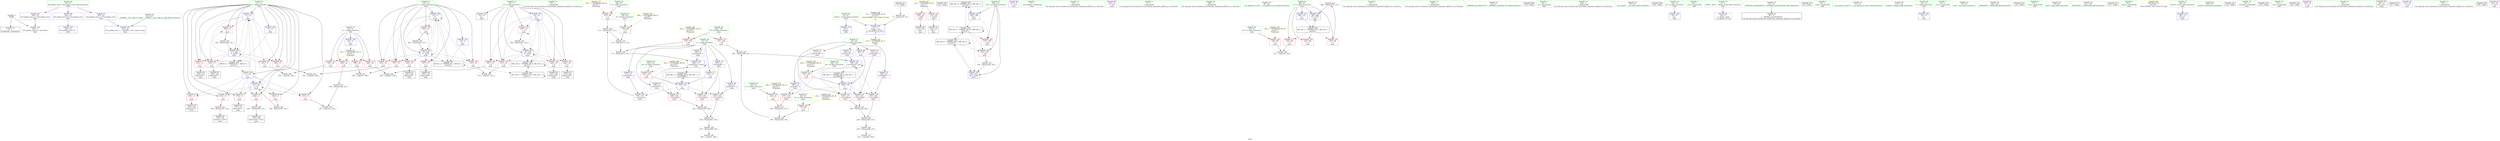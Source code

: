 digraph "SVFG" {
	label="SVFG";

	Node0x56389ccf0e60 [shape=record,color=grey,label="{NodeID: 0\nNullPtr}"];
	Node0x56389ccf0e60 -> Node0x56389cd01c00[style=solid];
	Node0x56389ccf0e60 -> Node0x56389cd07bf0[style=solid];
	Node0x56389cd007b0 [shape=record,color=red,label="{NodeID: 97\n215\<--11\n\<--i\nmain\n}"];
	Node0x56389cd007b0 -> Node0x56389cd023b0[style=solid];
	Node0x56389ccf0780 [shape=record,color=green,label="{NodeID: 14\n78\<--1\n\<--dummyObj\nCan only get source location for instruction, argument, global var or function.}"];
	Node0x56389cd1efc0 [shape=record,color=yellow,style=double,label="{NodeID: 277\n24V_1 = ENCHI(MR_24V_0)\npts\{97 \}\nFun[main]}"];
	Node0x56389cd1efc0 -> Node0x56389cd065f0[style=dashed];
	Node0x56389cd01310 [shape=record,color=red,label="{NodeID: 111\n148\<--20\n\<--n\nmain\n}"];
	Node0x56389cd01310 -> Node0x56389cd04ed0[style=solid];
	Node0x56389ccff4f0 [shape=record,color=green,label="{NodeID: 28\n27\<--29\ny\<--y_field_insensitive\nGlob }"];
	Node0x56389ccff4f0 -> Node0x56389cd02e40[style=solid];
	Node0x56389ccff4f0 -> Node0x56389cd02f10[style=solid];
	Node0x56389ccff4f0 -> Node0x56389cd02fe0[style=solid];
	Node0x56389ccff4f0 -> Node0x56389cd030b0[style=solid];
	Node0x56389ccff4f0 -> Node0x56389cd03180[style=solid];
	Node0x56389ccff4f0 -> Node0x56389cd03250[style=solid];
	Node0x56389cd06790 [shape=record,color=red,label="{NodeID: 125\n139\<--100\n\<--x0\nmain\n}"];
	Node0x56389cd06790 -> Node0x56389cd07f60[style=solid];
	Node0x56389cd00200 [shape=record,color=green,label="{NodeID: 42\n96\<--97\nC\<--C_field_insensitive\nmain\n}"];
	Node0x56389cd00200 -> Node0x56389cd065f0[style=solid];
	Node0x56389cd0cc30 [shape=record,color=grey,label="{NodeID: 222\n184 = Binary(183, 123, )\n}"];
	Node0x56389cd0cc30 -> Node0x56389cd08370[style=solid];
	Node0x56389cd072f0 [shape=record,color=blue,label="{NodeID: 139\n8\<--9\n_ZL2pi\<--\nGlob }"];
	Node0x56389cd01ed0 [shape=record,color=black,label="{NodeID: 56\n112\<--109\ncall\<--\nmain\n}"];
	Node0x56389cd2cef0 [shape=record,color=black,label="{NodeID: 319\n275 = PHI()\n}"];
	Node0x56389cd0e130 [shape=record,color=grey,label="{NodeID: 236\n193 = cmp(191, 192, )\n}"];
	Node0x56389cd08030 [shape=record,color=blue,label="{NodeID: 153\n143\<--142\n\<--\nmain\n}"];
	Node0x56389cd08030 -> Node0x56389cd06d40[style=dashed];
	Node0x56389cd08030 -> Node0x56389cd07080[style=dashed];
	Node0x56389cd08030 -> Node0x56389cd07150[style=dashed];
	Node0x56389cd08030 -> Node0x56389cd07220[style=dashed];
	Node0x56389cd08030 -> Node0x56389cd082a0[style=dashed];
	Node0x56389cd08030 -> Node0x56389cd18da0[style=dashed];
	Node0x56389cd02a30 [shape=record,color=purple,label="{NodeID: 70\n156\<--24\narrayidx\<--x\nmain\n}"];
	Node0x56389cd02a30 -> Node0x56389cd06c70[style=solid];
	Node0x56389cd183a0 [shape=record,color=black,label="{NodeID: 250\nMR_34V_2 = PHI(MR_34V_4, MR_34V_1, )\npts\{107 \}\n}"];
	Node0x56389cd183a0 -> Node0x56389cd08440[style=dashed];
	Node0x56389cd03590 [shape=record,color=purple,label="{NodeID: 84\n117\<--37\n\<--.str.4\nmain\n}"];
	Node0x56389ccf1400 [shape=record,color=green,label="{NodeID: 1\n7\<--1\n__dso_handle\<--dummyObj\nGlob }"];
	Node0x56389cd00880 [shape=record,color=red,label="{NodeID: 98\n233\<--11\n\<--i\nmain\n}"];
	Node0x56389cd00880 -> Node0x56389cd02620[style=solid];
	Node0x56389ccf0850 [shape=record,color=green,label="{NodeID: 15\n123\<--1\n\<--dummyObj\nCan only get source location for instruction, argument, global var or function.}"];
	Node0x56389cd1f0a0 [shape=record,color=yellow,style=double,label="{NodeID: 278\n26V_1 = ENCHI(MR_26V_0)\npts\{99 \}\nFun[main]}"];
	Node0x56389cd1f0a0 -> Node0x56389cd066c0[style=dashed];
	Node0x56389cd013e0 [shape=record,color=red,label="{NodeID: 112\n192\<--20\n\<--n\nmain\n}"];
	Node0x56389cd013e0 -> Node0x56389cd0e130[style=solid];
	Node0x56389ccff5f0 [shape=record,color=green,label="{NodeID: 29\n43\<--47\nllvm.global_ctors\<--llvm.global_ctors_field_insensitive\nGlob }"];
	Node0x56389ccff5f0 -> Node0x56389cd03730[style=solid];
	Node0x56389ccff5f0 -> Node0x56389cd03830[style=solid];
	Node0x56389ccff5f0 -> Node0x56389cd03930[style=solid];
	Node0x56389cd06860 [shape=record,color=red,label="{NodeID: 126\n142\<--102\n\<--y0\nmain\n}"];
	Node0x56389cd06860 -> Node0x56389cd08030[style=solid];
	Node0x56389cd002d0 [shape=record,color=green,label="{NodeID: 43\n98\<--99\nD\<--D_field_insensitive\nmain\n}"];
	Node0x56389cd002d0 -> Node0x56389cd066c0[style=solid];
	Node0x56389cd0cdb0 [shape=record,color=grey,label="{NodeID: 223\n229 = Binary(228, 230, )\n}"];
	Node0x56389cd0cdb0 -> Node0x56389cd0e2b0[style=solid];
	Node0x56389cd073f0 [shape=record,color=blue,label="{NodeID: 140\n11\<--12\ni\<--\nGlob }"];
	Node0x56389cd073f0 -> Node0x56389cd16fa0[style=dashed];
	Node0x56389cd01fa0 [shape=record,color=black,label="{NodeID: 57\n118\<--115\ncall1\<--\nmain\n}"];
	Node0x56389cd0e2b0 [shape=record,color=grey,label="{NodeID: 237\n231 = cmp(229, 188, )\n}"];
	Node0x56389cd08100 [shape=record,color=blue,label="{NodeID: 154\n11\<--123\ni\<--\nmain\n}"];
	Node0x56389cd08100 -> Node0x56389cd03a30[style=dashed];
	Node0x56389cd08100 -> Node0x56389cd03b00[style=dashed];
	Node0x56389cd08100 -> Node0x56389cd03bd0[style=dashed];
	Node0x56389cd08100 -> Node0x56389cd03ca0[style=dashed];
	Node0x56389cd08100 -> Node0x56389cd03d70[style=dashed];
	Node0x56389cd08100 -> Node0x56389cd03e40[style=dashed];
	Node0x56389cd08100 -> Node0x56389cd08370[style=dashed];
	Node0x56389cd08100 -> Node0x56389cd08510[style=dashed];
	Node0x56389cd02b00 [shape=record,color=purple,label="{NodeID: 71\n165\<--24\narrayidx16\<--x\nmain\n}"];
	Node0x56389cd02b00 -> Node0x56389cd081d0[style=solid];
	Node0x56389cd188a0 [shape=record,color=black,label="{NodeID: 251\nMR_36V_2 = PHI(MR_36V_4, MR_36V_1, )\npts\{260000 \}\n}"];
	Node0x56389cd188a0 -> Node0x56389cd07f60[style=dashed];
	Node0x56389cd03660 [shape=record,color=purple,label="{NodeID: 85\n274\<--41\n\<--.str.5\nmain\n}"];
	Node0x56389ccf0130 [shape=record,color=green,label="{NodeID: 2\n9\<--1\n\<--dummyObj\nCan only get source location for instruction, argument, global var or function.}"];
	Node0x56389cd00950 [shape=record,color=red,label="{NodeID: 99\n268\<--11\n\<--i\nmain\n}"];
	Node0x56389cd00950 -> Node0x56389cd0d3b0[style=solid];
	Node0x56389ccf0920 [shape=record,color=green,label="{NodeID: 16\n188\<--1\n\<--dummyObj\nCan only get source location for instruction, argument, global var or function.}"];
	Node0x56389cd1f180 [shape=record,color=yellow,style=double,label="{NodeID: 279\n28V_1 = ENCHI(MR_28V_0)\npts\{101 \}\nFun[main]}"];
	Node0x56389cd1f180 -> Node0x56389cd06790[style=dashed];
	Node0x56389cd014b0 [shape=record,color=red,label="{NodeID: 113\n198\<--20\n\<--n\nmain\n}"];
	Node0x56389cd014b0 -> Node0x56389cd0e8b0[style=solid];
	Node0x56389ccff6f0 [shape=record,color=green,label="{NodeID: 30\n48\<--49\n__cxx_global_var_init\<--__cxx_global_var_init_field_insensitive\n}"];
	Node0x56389cd06930 [shape=record,color=red,label="{NodeID: 127\n161\<--104\n\<--M\nmain\n}"];
	Node0x56389cd06930 -> Node0x56389cd0d6b0[style=solid];
	Node0x56389cd003a0 [shape=record,color=green,label="{NodeID: 44\n100\<--101\nx0\<--x0_field_insensitive\nmain\n}"];
	Node0x56389cd003a0 -> Node0x56389cd06790[style=solid];
	Node0x56389cd21550 [shape=record,color=yellow,style=double,label="{NodeID: 307\n2V_2 = CSCHI(MR_2V_1)\npts\{10 \}\nCS[]}"];
	Node0x56389cd0cf30 [shape=record,color=grey,label="{NodeID: 224\n280 = Binary(279, 123, )\n}"];
	Node0x56389cd0cf30 -> Node0x56389cd08ac0[style=solid];
	Node0x56389cd074f0 [shape=record,color=blue,label="{NodeID: 141\n14\<--12\nj\<--\nGlob }"];
	Node0x56389cd074f0 -> Node0x56389cd174a0[style=dashed];
	Node0x56389cd02070 [shape=record,color=black,label="{NodeID: 58\n155\<--154\nidxprom\<--sub14\nmain\n}"];
	Node0x56389cd0e430 [shape=record,color=grey,label="{NodeID: 238\n209 = cmp(207, 208, )\n}"];
	Node0x56389cd081d0 [shape=record,color=blue,label="{NodeID: 155\n165\<--162\narrayidx16\<--rem\nmain\n}"];
	Node0x56389cd081d0 -> Node0x56389cd06c70[style=dashed];
	Node0x56389cd081d0 -> Node0x56389cd06e10[style=dashed];
	Node0x56389cd081d0 -> Node0x56389cd06ee0[style=dashed];
	Node0x56389cd081d0 -> Node0x56389cd06fb0[style=dashed];
	Node0x56389cd081d0 -> Node0x56389cd081d0[style=dashed];
	Node0x56389cd081d0 -> Node0x56389cd188a0[style=dashed];
	Node0x56389cd02bd0 [shape=record,color=purple,label="{NodeID: 72\n217\<--24\narrayidx38\<--x\nmain\n}"];
	Node0x56389cd02bd0 -> Node0x56389cd06e10[style=solid];
	Node0x56389cd18da0 [shape=record,color=black,label="{NodeID: 252\nMR_38V_2 = PHI(MR_38V_4, MR_38V_1, )\npts\{290000 \}\n}"];
	Node0x56389cd18da0 -> Node0x56389cd08030[style=dashed];
	Node0x56389cd03730 [shape=record,color=purple,label="{NodeID: 86\n302\<--43\nllvm.global_ctors_0\<--llvm.global_ctors\nGlob }"];
	Node0x56389cd03730 -> Node0x56389cd079f0[style=solid];
	Node0x56389ccf12a0 [shape=record,color=green,label="{NodeID: 3\n12\<--1\n\<--dummyObj\nCan only get source location for instruction, argument, global var or function.}"];
	Node0x56389cd1d3a0 [shape=record,color=yellow,style=double,label="{NodeID: 266\n2V_1 = ENCHI(MR_2V_0)\npts\{10 \}\nFun[_GLOBAL__sub_I_nika_0_0.cpp]|{<s0>17}}"];
	Node0x56389cd1d3a0:s0 -> Node0x56389cd07cf0[style=dashed,color=red];
	Node0x56389cd00a20 [shape=record,color=red,label="{NodeID: 100\n197\<--14\n\<--j\nmain\n}"];
	Node0x56389cd00a20 -> Node0x56389cd0e8b0[style=solid];
	Node0x56389ccf09f0 [shape=record,color=green,label="{NodeID: 17\n230\<--1\n\<--dummyObj\nCan only get source location for instruction, argument, global var or function.}"];
	Node0x56389cd1f260 [shape=record,color=yellow,style=double,label="{NodeID: 280\n30V_1 = ENCHI(MR_30V_0)\npts\{103 \}\nFun[main]}"];
	Node0x56389cd1f260 -> Node0x56389cd06860[style=dashed];
	Node0x56389cd01580 [shape=record,color=red,label="{NodeID: 114\n208\<--20\n\<--n\nmain\n}"];
	Node0x56389cd01580 -> Node0x56389cd0e430[style=solid];
	Node0x56389ccff7f0 [shape=record,color=green,label="{NodeID: 31\n52\<--53\n_ZNSt8ios_base4InitC1Ev\<--_ZNSt8ios_base4InitC1Ev_field_insensitive\n}"];
	Node0x56389cd06a00 [shape=record,color=red,label="{NodeID: 128\n176\<--104\n\<--M\nmain\n}"];
	Node0x56389cd06a00 -> Node0x56389cd0c7b0[style=solid];
	Node0x56389cd00470 [shape=record,color=green,label="{NodeID: 45\n102\<--103\ny0\<--y0_field_insensitive\nmain\n}"];
	Node0x56389cd00470 -> Node0x56389cd06860[style=solid];
	Node0x56389ca4cbc0 [shape=record,color=black,label="{NodeID: 308\n119 = PHI()\n}"];
	Node0x56389cd0d0b0 [shape=record,color=grey,label="{NodeID: 225\n160 = Binary(158, 159, )\n}"];
	Node0x56389cd0d0b0 -> Node0x56389cd0d6b0[style=solid];
	Node0x56389cd075f0 [shape=record,color=blue,label="{NodeID: 142\n16\<--12\nk\<--\nGlob }"];
	Node0x56389cd075f0 -> Node0x56389cd179a0[style=dashed];
	Node0x56389cd02140 [shape=record,color=black,label="{NodeID: 59\n164\<--163\nidxprom15\<--\nmain\n}"];
	Node0x56389cd0e5b0 [shape=record,color=grey,label="{NodeID: 239\n248 = cmp(247, 188, )\n}"];
	Node0x56389cd082a0 [shape=record,color=blue,label="{NodeID: 156\n180\<--177\narrayidx24\<--rem22\nmain\n}"];
	Node0x56389cd082a0 -> Node0x56389cd06d40[style=dashed];
	Node0x56389cd082a0 -> Node0x56389cd07080[style=dashed];
	Node0x56389cd082a0 -> Node0x56389cd07150[style=dashed];
	Node0x56389cd082a0 -> Node0x56389cd07220[style=dashed];
	Node0x56389cd082a0 -> Node0x56389cd082a0[style=dashed];
	Node0x56389cd082a0 -> Node0x56389cd18da0[style=dashed];
	Node0x56389cd02ca0 [shape=record,color=purple,label="{NodeID: 73\n221\<--24\narrayidx40\<--x\nmain\n}"];
	Node0x56389cd02ca0 -> Node0x56389cd06ee0[style=solid];
	Node0x56389cd192a0 [shape=record,color=black,label="{NodeID: 253\nMR_34V_9 = PHI(MR_34V_8, MR_34V_6, )\npts\{107 \}\n}"];
	Node0x56389cd192a0 -> Node0x56389cd06ad0[style=dashed];
	Node0x56389cd192a0 -> Node0x56389cd08780[style=dashed];
	Node0x56389cd192a0 -> Node0x56389cd192a0[style=dashed];
	Node0x56389cd192a0 -> Node0x56389cd1b0a0[style=dashed];
	Node0x56389cd03830 [shape=record,color=purple,label="{NodeID: 87\n303\<--43\nllvm.global_ctors_1\<--llvm.global_ctors\nGlob }"];
	Node0x56389cd03830 -> Node0x56389cd07af0[style=solid];
	Node0x56389ccf1330 [shape=record,color=green,label="{NodeID: 4\n30\<--1\n.str\<--dummyObj\nGlob }"];
	Node0x56389cd1dec0 [shape=record,color=yellow,style=double,label="{NodeID: 267\n4V_1 = ENCHI(MR_4V_0)\npts\{1 \}\nFun[main]}"];
	Node0x56389cd1dec0 -> Node0x56389cd01650[style=dashed];
	Node0x56389cd1dec0 -> Node0x56389cd06040[style=dashed];
	Node0x56389cd00af0 [shape=record,color=red,label="{NodeID: 101\n201\<--14\n\<--j\nmain\n}"];
	Node0x56389cd00af0 -> Node0x56389cd0ea30[style=solid];
	Node0x56389ccf0ac0 [shape=record,color=green,label="{NodeID: 18\n252\<--1\n\<--dummyObj\nCan only get source location for instruction, argument, global var or function.}"];
	Node0x56389cd1f340 [shape=record,color=yellow,style=double,label="{NodeID: 281\n32V_1 = ENCHI(MR_32V_0)\npts\{105 \}\nFun[main]}"];
	Node0x56389cd1f340 -> Node0x56389cd06930[style=dashed];
	Node0x56389cd1f340 -> Node0x56389cd06a00[style=dashed];
	Node0x56389cd01650 [shape=record,color=red,label="{NodeID: 115\n109\<--34\n\<--stdin\nmain\n}"];
	Node0x56389cd01650 -> Node0x56389cd01ed0[style=solid];
	Node0x56389ccff8f0 [shape=record,color=green,label="{NodeID: 32\n58\<--59\n__cxa_atexit\<--__cxa_atexit_field_insensitive\n}"];
	Node0x56389cd04d50 [shape=record,color=grey,label="{NodeID: 212\n154 = Binary(153, 123, )\n}"];
	Node0x56389cd04d50 -> Node0x56389cd02070[style=solid];
	Node0x56389cd06ad0 [shape=record,color=red,label="{NodeID: 129\n250\<--106\n\<--ans\nmain\n}"];
	Node0x56389cd06ad0 -> Node0x56389cd0dcb0[style=solid];
	Node0x56389cd00540 [shape=record,color=green,label="{NodeID: 46\n104\<--105\nM\<--M_field_insensitive\nmain\n}"];
	Node0x56389cd00540 -> Node0x56389cd06930[style=solid];
	Node0x56389cd00540 -> Node0x56389cd06a00[style=solid];
	Node0x56389cd2c4c0 [shape=record,color=black,label="{NodeID: 309\n129 = PHI()\n}"];
	Node0x56389cd0d230 [shape=record,color=grey,label="{NodeID: 226\n247 = Binary(246, 230, )\n}"];
	Node0x56389cd0d230 -> Node0x56389cd0e5b0[style=solid];
	Node0x56389cd076f0 [shape=record,color=blue,label="{NodeID: 143\n18\<--12\nm\<--\nGlob }"];
	Node0x56389cd02210 [shape=record,color=black,label="{NodeID: 60\n170\<--169\nidxprom18\<--sub17\nmain\n}"];
	Node0x56389cd0e730 [shape=record,color=grey,label="{NodeID: 240\n213 = cmp(211, 212, )\n}"];
	Node0x56389cd08370 [shape=record,color=blue,label="{NodeID: 157\n11\<--184\ni\<--inc\nmain\n}"];
	Node0x56389cd08370 -> Node0x56389cd03a30[style=dashed];
	Node0x56389cd08370 -> Node0x56389cd03b00[style=dashed];
	Node0x56389cd08370 -> Node0x56389cd03bd0[style=dashed];
	Node0x56389cd08370 -> Node0x56389cd03ca0[style=dashed];
	Node0x56389cd08370 -> Node0x56389cd03d70[style=dashed];
	Node0x56389cd08370 -> Node0x56389cd03e40[style=dashed];
	Node0x56389cd08370 -> Node0x56389cd08370[style=dashed];
	Node0x56389cd08370 -> Node0x56389cd08510[style=dashed];
	Node0x56389cd02d70 [shape=record,color=purple,label="{NodeID: 74\n226\<--24\narrayidx43\<--x\nmain\n}"];
	Node0x56389cd02d70 -> Node0x56389cd06fb0[style=solid];
	Node0x56389cd03930 [shape=record,color=purple,label="{NodeID: 88\n304\<--43\nllvm.global_ctors_2\<--llvm.global_ctors\nGlob }"];
	Node0x56389cd03930 -> Node0x56389cd07bf0[style=solid];
	Node0x56389cceff50 [shape=record,color=green,label="{NodeID: 5\n32\<--1\n.str.2\<--dummyObj\nGlob }"];
	Node0x56389cd00bc0 [shape=record,color=red,label="{NodeID: 102\n212\<--14\n\<--j\nmain\n}"];
	Node0x56389cd00bc0 -> Node0x56389cd0e730[style=solid];
	Node0x56389ccf0b90 [shape=record,color=green,label="{NodeID: 19\n4\<--6\n_ZStL8__ioinit\<--_ZStL8__ioinit_field_insensitive\nGlob }"];
	Node0x56389ccf0b90 -> Node0x56389cd02890[style=solid];
	Node0x56389cd06040 [shape=record,color=red,label="{NodeID: 116\n115\<--39\n\<--stdout\nmain\n}"];
	Node0x56389cd06040 -> Node0x56389cd01fa0[style=solid];
	Node0x56389ccff9f0 [shape=record,color=green,label="{NodeID: 33\n57\<--63\n_ZNSt8ios_base4InitD1Ev\<--_ZNSt8ios_base4InitD1Ev_field_insensitive\n}"];
	Node0x56389ccff9f0 -> Node0x56389cd01dd0[style=solid];
	Node0x56389cd04ed0 [shape=record,color=grey,label="{NodeID: 213\n149 = Binary(148, 123, )\n}"];
	Node0x56389cd04ed0 -> Node0x56389cd0dfb0[style=solid];
	Node0x56389cd06ba0 [shape=record,color=red,label="{NodeID: 130\n273\<--106\n\<--ans\nmain\n}"];
	Node0x56389cd00610 [shape=record,color=green,label="{NodeID: 47\n106\<--107\nans\<--ans_field_insensitive\nmain\n}"];
	Node0x56389cd00610 -> Node0x56389cd06ad0[style=solid];
	Node0x56389cd00610 -> Node0x56389cd06ba0[style=solid];
	Node0x56389cd00610 -> Node0x56389cd08440[style=solid];
	Node0x56389cd00610 -> Node0x56389cd08780[style=solid];
	Node0x56389cd2c620 [shape=record,color=black,label="{NodeID: 310\n55 = PHI()\n}"];
	Node0x56389cd0d3b0 [shape=record,color=grey,label="{NodeID: 227\n269 = Binary(268, 123, )\n}"];
	Node0x56389cd0d3b0 -> Node0x56389cd089f0[style=solid];
	Node0x56389cd077f0 [shape=record,color=blue,label="{NodeID: 144\n20\<--12\nn\<--\nGlob }"];
	Node0x56389cd077f0 -> Node0x56389cd1e270[style=dashed];
	Node0x56389cd022e0 [shape=record,color=black,label="{NodeID: 61\n179\<--178\nidxprom23\<--\nmain\n}"];
	Node0x56389cd0e8b0 [shape=record,color=grey,label="{NodeID: 241\n199 = cmp(197, 198, )\n}"];
	Node0x56389cd08440 [shape=record,color=blue,label="{NodeID: 158\n106\<--188\nans\<--\nmain\n}"];
	Node0x56389cd08440 -> Node0x56389cd06ba0[style=dashed];
	Node0x56389cd08440 -> Node0x56389cd183a0[style=dashed];
	Node0x56389cd08440 -> Node0x56389cd1b0a0[style=dashed];
	Node0x56389cd02e40 [shape=record,color=purple,label="{NodeID: 75\n143\<--27\n\<--y\nmain\n}"];
	Node0x56389cd02e40 -> Node0x56389cd08030[style=solid];
	Node0x56389cd03a30 [shape=record,color=red,label="{NodeID: 89\n147\<--11\n\<--i\nmain\n}"];
	Node0x56389cd03a30 -> Node0x56389cd0dfb0[style=solid];
	Node0x56389cceffe0 [shape=record,color=green,label="{NodeID: 6\n34\<--1\nstdin\<--dummyObj\nGlob }"];
	Node0x56389cd00c90 [shape=record,color=red,label="{NodeID: 103\n219\<--14\n\<--j\nmain\n}"];
	Node0x56389cd00c90 -> Node0x56389cd02480[style=solid];
	Node0x56389ccfef90 [shape=record,color=green,label="{NodeID: 20\n8\<--10\n_ZL2pi\<--_ZL2pi_field_insensitive\nGlob }"];
	Node0x56389ccfef90 -> Node0x56389cd072f0[style=solid];
	Node0x56389ccfef90 -> Node0x56389cd07cf0[style=solid];
	Node0x56389cd06110 [shape=record,color=red,label="{NodeID: 117\n125\<--88\n\<--tt\nmain\n}"];
	Node0x56389cd06110 -> Node0x56389cd0de30[style=solid];
	Node0x56389ccffaf0 [shape=record,color=green,label="{NodeID: 34\n70\<--71\n__cxx_global_var_init.1\<--__cxx_global_var_init.1_field_insensitive\n}"];
	Node0x56389cd0c030 [shape=record,color=grey,label="{NodeID: 214\n175 = Binary(173, 174, )\n}"];
	Node0x56389cd0c030 -> Node0x56389cd0c7b0[style=solid];
	Node0x56389cd06c70 [shape=record,color=red,label="{NodeID: 131\n157\<--156\n\<--arrayidx\nmain\n}"];
	Node0x56389cd06c70 -> Node0x56389cd0c4b0[style=solid];
	Node0x56389cd01700 [shape=record,color=green,label="{NodeID: 48\n113\<--114\nfreopen\<--freopen_field_insensitive\n}"];
	Node0x56389cd2c6f0 [shape=record,color=black,label="{NodeID: 311\n73 = PHI()\n}"];
	Node0x56389cd2c6f0 -> Node0x56389cd0cab0[style=solid];
	Node0x56389cd0d530 [shape=record,color=grey,label="{NodeID: 228\n169 = Binary(168, 123, )\n}"];
	Node0x56389cd0d530 -> Node0x56389cd02210[style=solid];
	Node0x56389cd078f0 [shape=record,color=blue,label="{NodeID: 145\n22\<--12\nl\<--\nGlob }"];
	Node0x56389cd023b0 [shape=record,color=black,label="{NodeID: 62\n216\<--215\nidxprom37\<--\nmain\n}"];
	Node0x56389cd0ea30 [shape=record,color=grey,label="{NodeID: 242\n203 = cmp(201, 202, )\n}"];
	Node0x56389cd08510 [shape=record,color=blue,label="{NodeID: 159\n11\<--12\ni\<--\nmain\n}"];
	Node0x56389cd08510 -> Node0x56389cd03f10[style=dashed];
	Node0x56389cd08510 -> Node0x56389cd006e0[style=dashed];
	Node0x56389cd08510 -> Node0x56389cd007b0[style=dashed];
	Node0x56389cd08510 -> Node0x56389cd00880[style=dashed];
	Node0x56389cd08510 -> Node0x56389cd00950[style=dashed];
	Node0x56389cd08510 -> Node0x56389cd089f0[style=dashed];
	Node0x56389cd08510 -> Node0x56389cd16fa0[style=dashed];
	Node0x56389cd02f10 [shape=record,color=purple,label="{NodeID: 76\n171\<--27\narrayidx19\<--y\nmain\n}"];
	Node0x56389cd02f10 -> Node0x56389cd06d40[style=solid];
	Node0x56389cd03b00 [shape=record,color=red,label="{NodeID: 90\n153\<--11\n\<--i\nmain\n}"];
	Node0x56389cd03b00 -> Node0x56389cd04d50[style=solid];
	Node0x56389ccefd10 [shape=record,color=green,label="{NodeID: 7\n35\<--1\n.str.3\<--dummyObj\nGlob }"];
	Node0x56389cd00d60 [shape=record,color=red,label="{NodeID: 104\n237\<--14\n\<--j\nmain\n}"];
	Node0x56389cd00d60 -> Node0x56389cd026f0[style=solid];
	Node0x56389ccff020 [shape=record,color=green,label="{NodeID: 21\n11\<--13\ni\<--i_field_insensitive\nGlob }"];
	Node0x56389ccff020 -> Node0x56389cd03a30[style=solid];
	Node0x56389ccff020 -> Node0x56389cd03b00[style=solid];
	Node0x56389ccff020 -> Node0x56389cd03bd0[style=solid];
	Node0x56389ccff020 -> Node0x56389cd03ca0[style=solid];
	Node0x56389ccff020 -> Node0x56389cd03d70[style=solid];
	Node0x56389ccff020 -> Node0x56389cd03e40[style=solid];
	Node0x56389ccff020 -> Node0x56389cd03f10[style=solid];
	Node0x56389ccff020 -> Node0x56389cd006e0[style=solid];
	Node0x56389ccff020 -> Node0x56389cd007b0[style=solid];
	Node0x56389ccff020 -> Node0x56389cd00880[style=solid];
	Node0x56389ccff020 -> Node0x56389cd00950[style=solid];
	Node0x56389ccff020 -> Node0x56389cd073f0[style=solid];
	Node0x56389ccff020 -> Node0x56389cd08100[style=solid];
	Node0x56389ccff020 -> Node0x56389cd08370[style=solid];
	Node0x56389ccff020 -> Node0x56389cd08510[style=solid];
	Node0x56389ccff020 -> Node0x56389cd089f0[style=solid];
	Node0x56389cd061e0 [shape=record,color=red,label="{NodeID: 118\n272\<--88\n\<--tt\nmain\n}"];
	Node0x56389ccffbf0 [shape=record,color=green,label="{NodeID: 35\n75\<--76\natan\<--atan_field_insensitive\n}"];
	Node0x56389cd0c1b0 [shape=record,color=grey,label="{NodeID: 215\n223 = Binary(218, 222, )\n}"];
	Node0x56389cd0c1b0 -> Node0x56389cd0c930[style=solid];
	Node0x56389cd06d40 [shape=record,color=red,label="{NodeID: 132\n172\<--171\n\<--arrayidx19\nmain\n}"];
	Node0x56389cd06d40 -> Node0x56389cd0c630[style=solid];
	Node0x56389cd01800 [shape=record,color=green,label="{NodeID: 49\n120\<--121\n_ZNSirsERi\<--_ZNSirsERi_field_insensitive\n}"];
	Node0x56389cd2c820 [shape=record,color=black,label="{NodeID: 312\n130 = PHI()\n}"];
	Node0x56389cd0d6b0 [shape=record,color=grey,label="{NodeID: 229\n162 = Binary(160, 161, )\n}"];
	Node0x56389cd0d6b0 -> Node0x56389cd081d0[style=solid];
	Node0x56389cd079f0 [shape=record,color=blue,label="{NodeID: 146\n302\<--44\nllvm.global_ctors_0\<--\nGlob }"];
	Node0x56389cd02480 [shape=record,color=black,label="{NodeID: 63\n220\<--219\nidxprom39\<--\nmain\n}"];
	Node0x56389cd085e0 [shape=record,color=blue,label="{NodeID: 160\n14\<--12\nj\<--\nmain\n}"];
	Node0x56389cd085e0 -> Node0x56389cd00a20[style=dashed];
	Node0x56389cd085e0 -> Node0x56389cd00af0[style=dashed];
	Node0x56389cd085e0 -> Node0x56389cd00bc0[style=dashed];
	Node0x56389cd085e0 -> Node0x56389cd00c90[style=dashed];
	Node0x56389cd085e0 -> Node0x56389cd00d60[style=dashed];
	Node0x56389cd085e0 -> Node0x56389cd00e30[style=dashed];
	Node0x56389cd085e0 -> Node0x56389cd085e0[style=dashed];
	Node0x56389cd085e0 -> Node0x56389cd08920[style=dashed];
	Node0x56389cd085e0 -> Node0x56389cd174a0[style=dashed];
	Node0x56389cd02fe0 [shape=record,color=purple,label="{NodeID: 77\n180\<--27\narrayidx24\<--y\nmain\n}"];
	Node0x56389cd02fe0 -> Node0x56389cd082a0[style=solid];
	Node0x56389cd03bd0 [shape=record,color=red,label="{NodeID: 91\n163\<--11\n\<--i\nmain\n}"];
	Node0x56389cd03bd0 -> Node0x56389cd02140[style=solid];
	Node0x56389ccefda0 [shape=record,color=green,label="{NodeID: 8\n37\<--1\n.str.4\<--dummyObj\nGlob }"];
	Node0x56389cd1e270 [shape=record,color=yellow,style=double,label="{NodeID: 271\n12V_1 = ENCHI(MR_12V_0)\npts\{21 \}\nFun[main]}"];
	Node0x56389cd1e270 -> Node0x56389cd01310[style=dashed];
	Node0x56389cd1e270 -> Node0x56389cd013e0[style=dashed];
	Node0x56389cd1e270 -> Node0x56389cd014b0[style=dashed];
	Node0x56389cd1e270 -> Node0x56389cd01580[style=dashed];
	Node0x56389cd00e30 [shape=record,color=red,label="{NodeID: 105\n263\<--14\n\<--j\nmain\n}"];
	Node0x56389cd00e30 -> Node0x56389cd0d830[style=solid];
	Node0x56389ccff0b0 [shape=record,color=green,label="{NodeID: 22\n14\<--15\nj\<--j_field_insensitive\nGlob }"];
	Node0x56389ccff0b0 -> Node0x56389cd00a20[style=solid];
	Node0x56389ccff0b0 -> Node0x56389cd00af0[style=solid];
	Node0x56389ccff0b0 -> Node0x56389cd00bc0[style=solid];
	Node0x56389ccff0b0 -> Node0x56389cd00c90[style=solid];
	Node0x56389ccff0b0 -> Node0x56389cd00d60[style=solid];
	Node0x56389ccff0b0 -> Node0x56389cd00e30[style=solid];
	Node0x56389ccff0b0 -> Node0x56389cd074f0[style=solid];
	Node0x56389ccff0b0 -> Node0x56389cd085e0[style=solid];
	Node0x56389ccff0b0 -> Node0x56389cd08920[style=solid];
	Node0x56389cd062b0 [shape=record,color=red,label="{NodeID: 119\n279\<--88\n\<--tt\nmain\n}"];
	Node0x56389cd062b0 -> Node0x56389cd0cf30[style=solid];
	Node0x56389ccffcf0 [shape=record,color=green,label="{NodeID: 36\n83\<--84\nmain\<--main_field_insensitive\n}"];
	Node0x56389cd0c330 [shape=record,color=grey,label="{NodeID: 216\n241 = Binary(236, 240, )\n}"];
	Node0x56389cd0c330 -> Node0x56389cd0db30[style=solid];
	Node0x56389cd06e10 [shape=record,color=red,label="{NodeID: 133\n218\<--217\n\<--arrayidx38\nmain\n}"];
	Node0x56389cd06e10 -> Node0x56389cd0c1b0[style=solid];
	Node0x56389cd01900 [shape=record,color=green,label="{NodeID: 50\n131\<--132\n_ZNSirsERx\<--_ZNSirsERx_field_insensitive\n}"];
	Node0x56389cd2c920 [shape=record,color=black,label="{NodeID: 313\n133 = PHI()\n}"];
	Node0x56389cd0d830 [shape=record,color=grey,label="{NodeID: 230\n264 = Binary(263, 123, )\n}"];
	Node0x56389cd0d830 -> Node0x56389cd08920[style=solid];
	Node0x56389cd07af0 [shape=record,color=blue,label="{NodeID: 147\n303\<--45\nllvm.global_ctors_1\<--_GLOBAL__sub_I_nika_0_0.cpp\nGlob }"];
	Node0x56389cd02550 [shape=record,color=black,label="{NodeID: 64\n225\<--224\nidxprom42\<--\nmain\n}"];
	Node0x56389cd086b0 [shape=record,color=blue,label="{NodeID: 161\n16\<--12\nk\<--\nmain\n}"];
	Node0x56389cd086b0 -> Node0x56389cd00f00[style=dashed];
	Node0x56389cd086b0 -> Node0x56389cd00fd0[style=dashed];
	Node0x56389cd086b0 -> Node0x56389cd010a0[style=dashed];
	Node0x56389cd086b0 -> Node0x56389cd01170[style=dashed];
	Node0x56389cd086b0 -> Node0x56389cd01240[style=dashed];
	Node0x56389cd086b0 -> Node0x56389cd08850[style=dashed];
	Node0x56389cd086b0 -> Node0x56389cd1aba0[style=dashed];
	Node0x56389cd030b0 [shape=record,color=purple,label="{NodeID: 78\n235\<--27\narrayidx48\<--y\nmain\n}"];
	Node0x56389cd030b0 -> Node0x56389cd07080[style=solid];
	Node0x56389cd1aba0 [shape=record,color=black,label="{NodeID: 258\nMR_10V_4 = PHI(MR_10V_8, MR_10V_3, )\npts\{17 \}\n}"];
	Node0x56389cd1aba0 -> Node0x56389cd086b0[style=dashed];
	Node0x56389cd1aba0 -> Node0x56389cd179a0[style=dashed];
	Node0x56389cd1aba0 -> Node0x56389cd1aba0[style=dashed];
	Node0x56389cd03ca0 [shape=record,color=red,label="{NodeID: 92\n168\<--11\n\<--i\nmain\n}"];
	Node0x56389cd03ca0 -> Node0x56389cd0d530[style=solid];
	Node0x56389ccf1540 [shape=record,color=green,label="{NodeID: 9\n39\<--1\nstdout\<--dummyObj\nGlob }"];
	Node0x56389cd00f00 [shape=record,color=red,label="{NodeID: 106\n207\<--16\n\<--k\nmain\n}"];
	Node0x56389cd00f00 -> Node0x56389cd0e430[style=solid];
	Node0x56389ccff140 [shape=record,color=green,label="{NodeID: 23\n16\<--17\nk\<--k_field_insensitive\nGlob }"];
	Node0x56389ccff140 -> Node0x56389cd00f00[style=solid];
	Node0x56389ccff140 -> Node0x56389cd00fd0[style=solid];
	Node0x56389ccff140 -> Node0x56389cd010a0[style=solid];
	Node0x56389ccff140 -> Node0x56389cd01170[style=solid];
	Node0x56389ccff140 -> Node0x56389cd01240[style=solid];
	Node0x56389ccff140 -> Node0x56389cd075f0[style=solid];
	Node0x56389ccff140 -> Node0x56389cd086b0[style=solid];
	Node0x56389ccff140 -> Node0x56389cd08850[style=solid];
	Node0x56389cd1f7d0 [shape=record,color=yellow,style=double,label="{NodeID: 286\nRETMU(2V_2)\npts\{10 \}\nFun[_GLOBAL__sub_I_nika_0_0.cpp]}"];
	Node0x56389cd06380 [shape=record,color=red,label="{NodeID: 120\n126\<--90\n\<--tn\nmain\n}"];
	Node0x56389cd06380 -> Node0x56389cd0de30[style=solid];
	Node0x56389ccffdf0 [shape=record,color=green,label="{NodeID: 37\n86\<--87\nretval\<--retval_field_insensitive\nmain\n}"];
	Node0x56389ccffdf0 -> Node0x56389cd07dc0[style=solid];
	Node0x56389cd0c4b0 [shape=record,color=grey,label="{NodeID: 217\n158 = Binary(152, 157, )\n}"];
	Node0x56389cd0c4b0 -> Node0x56389cd0d0b0[style=solid];
	Node0x56389cd06ee0 [shape=record,color=red,label="{NodeID: 134\n222\<--221\n\<--arrayidx40\nmain\n}"];
	Node0x56389cd06ee0 -> Node0x56389cd0c1b0[style=solid];
	Node0x56389cd01a00 [shape=record,color=green,label="{NodeID: 51\n276\<--277\nprintf\<--printf_field_insensitive\n}"];
	Node0x56389cd2ca20 [shape=record,color=black,label="{NodeID: 314\n134 = PHI()\n}"];
	Node0x56389cd0d9b0 [shape=record,color=grey,label="{NodeID: 231\n258 = Binary(257, 123, )\n}"];
	Node0x56389cd0d9b0 -> Node0x56389cd08850[style=solid];
	Node0x56389cd07bf0 [shape=record,color=blue, style = dotted,label="{NodeID: 148\n304\<--3\nllvm.global_ctors_2\<--dummyVal\nGlob }"];
	Node0x56389cd02620 [shape=record,color=black,label="{NodeID: 65\n234\<--233\nidxprom47\<--\nmain\n}"];
	Node0x56389cd08780 [shape=record,color=blue,label="{NodeID: 162\n106\<--251\nans\<--inc58\nmain\n}"];
	Node0x56389cd08780 -> Node0x56389cd192a0[style=dashed];
	Node0x56389cd03180 [shape=record,color=purple,label="{NodeID: 79\n239\<--27\narrayidx50\<--y\nmain\n}"];
	Node0x56389cd03180 -> Node0x56389cd07150[style=solid];
	Node0x56389cd1b0a0 [shape=record,color=black,label="{NodeID: 259\nMR_34V_5 = PHI(MR_34V_10, MR_34V_4, )\npts\{107 \}\n}"];
	Node0x56389cd1b0a0 -> Node0x56389cd06ad0[style=dashed];
	Node0x56389cd1b0a0 -> Node0x56389cd06ba0[style=dashed];
	Node0x56389cd1b0a0 -> Node0x56389cd08780[style=dashed];
	Node0x56389cd1b0a0 -> Node0x56389cd183a0[style=dashed];
	Node0x56389cd1b0a0 -> Node0x56389cd192a0[style=dashed];
	Node0x56389cd1b0a0 -> Node0x56389cd1b0a0[style=dashed];
	Node0x56389cd03d70 [shape=record,color=red,label="{NodeID: 93\n178\<--11\n\<--i\nmain\n}"];
	Node0x56389cd03d70 -> Node0x56389cd022e0[style=solid];
	Node0x56389ccf15d0 [shape=record,color=green,label="{NodeID: 10\n40\<--1\n_ZSt3cin\<--dummyObj\nGlob }"];
	Node0x56389cd00fd0 [shape=record,color=red,label="{NodeID: 107\n211\<--16\n\<--k\nmain\n}"];
	Node0x56389cd00fd0 -> Node0x56389cd0e730[style=solid];
	Node0x56389ccff1d0 [shape=record,color=green,label="{NodeID: 24\n18\<--19\nm\<--m_field_insensitive\nGlob }"];
	Node0x56389ccff1d0 -> Node0x56389cd076f0[style=solid];
	Node0x56389cd06450 [shape=record,color=red,label="{NodeID: 121\n152\<--92\n\<--A\nmain\n}"];
	Node0x56389cd06450 -> Node0x56389cd0c4b0[style=solid];
	Node0x56389ccffec0 [shape=record,color=green,label="{NodeID: 38\n88\<--89\ntt\<--tt_field_insensitive\nmain\n}"];
	Node0x56389ccffec0 -> Node0x56389cd06110[style=solid];
	Node0x56389ccffec0 -> Node0x56389cd061e0[style=solid];
	Node0x56389ccffec0 -> Node0x56389cd062b0[style=solid];
	Node0x56389ccffec0 -> Node0x56389cd07e90[style=solid];
	Node0x56389ccffec0 -> Node0x56389cd08ac0[style=solid];
	Node0x56389cd0c630 [shape=record,color=grey,label="{NodeID: 218\n173 = Binary(167, 172, )\n}"];
	Node0x56389cd0c630 -> Node0x56389cd0c030[style=solid];
	Node0x56389cd06fb0 [shape=record,color=red,label="{NodeID: 135\n227\<--226\n\<--arrayidx43\nmain\n}"];
	Node0x56389cd06fb0 -> Node0x56389cd0c930[style=solid];
	Node0x56389cd01b00 [shape=record,color=green,label="{NodeID: 52\n45\<--297\n_GLOBAL__sub_I_nika_0_0.cpp\<--_GLOBAL__sub_I_nika_0_0.cpp_field_insensitive\n}"];
	Node0x56389cd01b00 -> Node0x56389cd07af0[style=solid];
	Node0x56389cd2cb20 [shape=record,color=black,label="{NodeID: 315\n135 = PHI()\n}"];
	Node0x56389cd0db30 [shape=record,color=grey,label="{NodeID: 232\n246 = Binary(241, 245, )\n}"];
	Node0x56389cd0db30 -> Node0x56389cd0d230[style=solid];
	Node0x56389cd07cf0 [shape=record,color=blue,label="{NodeID: 149\n8\<--77\n_ZL2pi\<--mul\n__cxx_global_var_init.1\n|{<s0>17}}"];
	Node0x56389cd07cf0:s0 -> Node0x56389cd21550[style=dashed,color=blue];
	Node0x56389cd026f0 [shape=record,color=black,label="{NodeID: 66\n238\<--237\nidxprom49\<--\nmain\n}"];
	Node0x56389cd16fa0 [shape=record,color=black,label="{NodeID: 246\nMR_6V_2 = PHI(MR_6V_7, MR_6V_1, )\npts\{13 \}\n}"];
	Node0x56389cd16fa0 -> Node0x56389cd08100[style=dashed];
	Node0x56389cd08850 [shape=record,color=blue,label="{NodeID: 163\n16\<--258\nk\<--inc61\nmain\n}"];
	Node0x56389cd08850 -> Node0x56389cd00f00[style=dashed];
	Node0x56389cd08850 -> Node0x56389cd00fd0[style=dashed];
	Node0x56389cd08850 -> Node0x56389cd010a0[style=dashed];
	Node0x56389cd08850 -> Node0x56389cd01170[style=dashed];
	Node0x56389cd08850 -> Node0x56389cd01240[style=dashed];
	Node0x56389cd08850 -> Node0x56389cd08850[style=dashed];
	Node0x56389cd08850 -> Node0x56389cd1aba0[style=dashed];
	Node0x56389cd03250 [shape=record,color=purple,label="{NodeID: 80\n244\<--27\narrayidx53\<--y\nmain\n}"];
	Node0x56389cd03250 -> Node0x56389cd07220[style=solid];
	Node0x56389cd03e40 [shape=record,color=red,label="{NodeID: 94\n183\<--11\n\<--i\nmain\n}"];
	Node0x56389cd03e40 -> Node0x56389cd0cc30[style=solid];
	Node0x56389ccf1660 [shape=record,color=green,label="{NodeID: 11\n41\<--1\n.str.5\<--dummyObj\nGlob }"];
	Node0x56389cd1ed20 [shape=record,color=yellow,style=double,label="{NodeID: 274\n18V_1 = ENCHI(MR_18V_0)\npts\{91 \}\nFun[main]}"];
	Node0x56389cd1ed20 -> Node0x56389cd06380[style=dashed];
	Node0x56389cd010a0 [shape=record,color=red,label="{NodeID: 108\n224\<--16\n\<--k\nmain\n}"];
	Node0x56389cd010a0 -> Node0x56389cd02550[style=solid];
	Node0x56389ccff260 [shape=record,color=green,label="{NodeID: 25\n20\<--21\nn\<--n_field_insensitive\nGlob }"];
	Node0x56389ccff260 -> Node0x56389cd01310[style=solid];
	Node0x56389ccff260 -> Node0x56389cd013e0[style=solid];
	Node0x56389ccff260 -> Node0x56389cd014b0[style=solid];
	Node0x56389ccff260 -> Node0x56389cd01580[style=solid];
	Node0x56389ccff260 -> Node0x56389cd077f0[style=solid];
	Node0x56389cd06520 [shape=record,color=red,label="{NodeID: 122\n159\<--94\n\<--B\nmain\n}"];
	Node0x56389cd06520 -> Node0x56389cd0d0b0[style=solid];
	Node0x56389ccfff90 [shape=record,color=green,label="{NodeID: 39\n90\<--91\ntn\<--tn_field_insensitive\nmain\n}"];
	Node0x56389ccfff90 -> Node0x56389cd06380[style=solid];
	Node0x56389cd0c7b0 [shape=record,color=grey,label="{NodeID: 219\n177 = Binary(175, 176, )\n}"];
	Node0x56389cd0c7b0 -> Node0x56389cd082a0[style=solid];
	Node0x56389cd07080 [shape=record,color=red,label="{NodeID: 136\n236\<--235\n\<--arrayidx48\nmain\n}"];
	Node0x56389cd07080 -> Node0x56389cd0c330[style=solid];
	Node0x56389cd01c00 [shape=record,color=black,label="{NodeID: 53\n2\<--3\ndummyVal\<--dummyVal\n}"];
	Node0x56389cd2cc20 [shape=record,color=black,label="{NodeID: 316\n136 = PHI()\n}"];
	Node0x56389cd0dcb0 [shape=record,color=grey,label="{NodeID: 233\n251 = Binary(250, 252, )\n}"];
	Node0x56389cd0dcb0 -> Node0x56389cd08780[style=solid];
	Node0x56389cd07dc0 [shape=record,color=blue,label="{NodeID: 150\n86\<--12\nretval\<--\nmain\n}"];
	Node0x56389cd027c0 [shape=record,color=black,label="{NodeID: 67\n243\<--242\nidxprom52\<--\nmain\n}"];
	Node0x56389cd174a0 [shape=record,color=black,label="{NodeID: 247\nMR_8V_2 = PHI(MR_8V_3, MR_8V_1, )\npts\{15 \}\n}"];
	Node0x56389cd174a0 -> Node0x56389cd085e0[style=dashed];
	Node0x56389cd174a0 -> Node0x56389cd174a0[style=dashed];
	Node0x56389cd08920 [shape=record,color=blue,label="{NodeID: 164\n14\<--264\nj\<--inc65\nmain\n}"];
	Node0x56389cd08920 -> Node0x56389cd00a20[style=dashed];
	Node0x56389cd08920 -> Node0x56389cd00af0[style=dashed];
	Node0x56389cd08920 -> Node0x56389cd00bc0[style=dashed];
	Node0x56389cd08920 -> Node0x56389cd00c90[style=dashed];
	Node0x56389cd08920 -> Node0x56389cd00d60[style=dashed];
	Node0x56389cd08920 -> Node0x56389cd00e30[style=dashed];
	Node0x56389cd08920 -> Node0x56389cd085e0[style=dashed];
	Node0x56389cd08920 -> Node0x56389cd08920[style=dashed];
	Node0x56389cd08920 -> Node0x56389cd174a0[style=dashed];
	Node0x56389cd03320 [shape=record,color=purple,label="{NodeID: 81\n110\<--30\n\<--.str\nmain\n}"];
	Node0x56389cd03f10 [shape=record,color=red,label="{NodeID: 95\n191\<--11\n\<--i\nmain\n}"];
	Node0x56389cd03f10 -> Node0x56389cd0e130[style=solid];
	Node0x56389ccf1730 [shape=record,color=green,label="{NodeID: 12\n44\<--1\n\<--dummyObj\nCan only get source location for instruction, argument, global var or function.}"];
	Node0x56389cd1ee00 [shape=record,color=yellow,style=double,label="{NodeID: 275\n20V_1 = ENCHI(MR_20V_0)\npts\{93 \}\nFun[main]}"];
	Node0x56389cd1ee00 -> Node0x56389cd06450[style=dashed];
	Node0x56389cd01170 [shape=record,color=red,label="{NodeID: 109\n242\<--16\n\<--k\nmain\n}"];
	Node0x56389cd01170 -> Node0x56389cd027c0[style=solid];
	Node0x56389ccff2f0 [shape=record,color=green,label="{NodeID: 26\n22\<--23\nl\<--l_field_insensitive\nGlob }"];
	Node0x56389ccff2f0 -> Node0x56389cd078f0[style=solid];
	Node0x56389cd065f0 [shape=record,color=red,label="{NodeID: 123\n167\<--96\n\<--C\nmain\n}"];
	Node0x56389cd065f0 -> Node0x56389cd0c630[style=solid];
	Node0x56389cd00060 [shape=record,color=green,label="{NodeID: 40\n92\<--93\nA\<--A_field_insensitive\nmain\n}"];
	Node0x56389cd00060 -> Node0x56389cd06450[style=solid];
	Node0x56389cd0c930 [shape=record,color=grey,label="{NodeID: 220\n228 = Binary(223, 227, )\n}"];
	Node0x56389cd0c930 -> Node0x56389cd0cdb0[style=solid];
	Node0x56389cd07150 [shape=record,color=red,label="{NodeID: 137\n240\<--239\n\<--arrayidx50\nmain\n}"];
	Node0x56389cd07150 -> Node0x56389cd0c330[style=solid];
	Node0x56389cd01d00 [shape=record,color=black,label="{NodeID: 54\n85\<--12\nmain_ret\<--\nmain\n}"];
	Node0x56389cd2cd20 [shape=record,color=black,label="{NodeID: 317\n137 = PHI()\n}"];
	Node0x56389cd0de30 [shape=record,color=grey,label="{NodeID: 234\n127 = cmp(125, 126, )\n}"];
	Node0x56389cd07e90 [shape=record,color=blue,label="{NodeID: 151\n88\<--123\ntt\<--\nmain\n}"];
	Node0x56389cd07e90 -> Node0x56389cd17ea0[style=dashed];
	Node0x56389cd02890 [shape=record,color=purple,label="{NodeID: 68\n54\<--4\n\<--_ZStL8__ioinit\n__cxx_global_var_init\n}"];
	Node0x56389cd179a0 [shape=record,color=black,label="{NodeID: 248\nMR_10V_2 = PHI(MR_10V_3, MR_10V_1, )\npts\{17 \}\n}"];
	Node0x56389cd179a0 -> Node0x56389cd179a0[style=dashed];
	Node0x56389cd179a0 -> Node0x56389cd1aba0[style=dashed];
	Node0x56389cd089f0 [shape=record,color=blue,label="{NodeID: 165\n11\<--269\ni\<--inc68\nmain\n}"];
	Node0x56389cd089f0 -> Node0x56389cd03f10[style=dashed];
	Node0x56389cd089f0 -> Node0x56389cd006e0[style=dashed];
	Node0x56389cd089f0 -> Node0x56389cd007b0[style=dashed];
	Node0x56389cd089f0 -> Node0x56389cd00880[style=dashed];
	Node0x56389cd089f0 -> Node0x56389cd00950[style=dashed];
	Node0x56389cd089f0 -> Node0x56389cd089f0[style=dashed];
	Node0x56389cd089f0 -> Node0x56389cd16fa0[style=dashed];
	Node0x56389cd033f0 [shape=record,color=purple,label="{NodeID: 82\n111\<--32\n\<--.str.2\nmain\n}"];
	Node0x56389cd006e0 [shape=record,color=red,label="{NodeID: 96\n202\<--11\n\<--i\nmain\n}"];
	Node0x56389cd006e0 -> Node0x56389cd0ea30[style=solid];
	Node0x56389ccf06f0 [shape=record,color=green,label="{NodeID: 13\n74\<--1\n\<--dummyObj\nCan only get source location for instruction, argument, global var or function.}"];
	Node0x56389cd1eee0 [shape=record,color=yellow,style=double,label="{NodeID: 276\n22V_1 = ENCHI(MR_22V_0)\npts\{95 \}\nFun[main]}"];
	Node0x56389cd1eee0 -> Node0x56389cd06520[style=dashed];
	Node0x56389cd01240 [shape=record,color=red,label="{NodeID: 110\n257\<--16\n\<--k\nmain\n}"];
	Node0x56389cd01240 -> Node0x56389cd0d9b0[style=solid];
	Node0x56389ccff3f0 [shape=record,color=green,label="{NodeID: 27\n24\<--26\nx\<--x_field_insensitive\nGlob }"];
	Node0x56389ccff3f0 -> Node0x56389cd02960[style=solid];
	Node0x56389ccff3f0 -> Node0x56389cd02a30[style=solid];
	Node0x56389ccff3f0 -> Node0x56389cd02b00[style=solid];
	Node0x56389ccff3f0 -> Node0x56389cd02bd0[style=solid];
	Node0x56389ccff3f0 -> Node0x56389cd02ca0[style=solid];
	Node0x56389ccff3f0 -> Node0x56389cd02d70[style=solid];
	Node0x56389cd066c0 [shape=record,color=red,label="{NodeID: 124\n174\<--98\n\<--D\nmain\n}"];
	Node0x56389cd066c0 -> Node0x56389cd0c030[style=solid];
	Node0x56389cd00130 [shape=record,color=green,label="{NodeID: 41\n94\<--95\nB\<--B_field_insensitive\nmain\n}"];
	Node0x56389cd00130 -> Node0x56389cd06520[style=solid];
	Node0x56389cd0cab0 [shape=record,color=grey,label="{NodeID: 221\n77 = Binary(73, 78, )\n}"];
	Node0x56389cd0cab0 -> Node0x56389cd07cf0[style=solid];
	Node0x56389cd07220 [shape=record,color=red,label="{NodeID: 138\n245\<--244\n\<--arrayidx53\nmain\n}"];
	Node0x56389cd07220 -> Node0x56389cd0db30[style=solid];
	Node0x56389cd01dd0 [shape=record,color=black,label="{NodeID: 55\n56\<--57\n\<--_ZNSt8ios_base4InitD1Ev\nCan only get source location for instruction, argument, global var or function.}"];
	Node0x56389cd2ce20 [shape=record,color=black,label="{NodeID: 318\n138 = PHI()\n}"];
	Node0x56389cd0dfb0 [shape=record,color=grey,label="{NodeID: 235\n150 = cmp(147, 149, )\n}"];
	Node0x56389cd07f60 [shape=record,color=blue,label="{NodeID: 152\n140\<--139\n\<--\nmain\n}"];
	Node0x56389cd07f60 -> Node0x56389cd06c70[style=dashed];
	Node0x56389cd07f60 -> Node0x56389cd06e10[style=dashed];
	Node0x56389cd07f60 -> Node0x56389cd06ee0[style=dashed];
	Node0x56389cd07f60 -> Node0x56389cd06fb0[style=dashed];
	Node0x56389cd07f60 -> Node0x56389cd081d0[style=dashed];
	Node0x56389cd07f60 -> Node0x56389cd188a0[style=dashed];
	Node0x56389cd02960 [shape=record,color=purple,label="{NodeID: 69\n140\<--24\n\<--x\nmain\n}"];
	Node0x56389cd02960 -> Node0x56389cd07f60[style=solid];
	Node0x56389cd17ea0 [shape=record,color=black,label="{NodeID: 249\nMR_16V_3 = PHI(MR_16V_4, MR_16V_2, )\npts\{89 \}\n}"];
	Node0x56389cd17ea0 -> Node0x56389cd06110[style=dashed];
	Node0x56389cd17ea0 -> Node0x56389cd061e0[style=dashed];
	Node0x56389cd17ea0 -> Node0x56389cd062b0[style=dashed];
	Node0x56389cd17ea0 -> Node0x56389cd08ac0[style=dashed];
	Node0x56389cd08ac0 [shape=record,color=blue,label="{NodeID: 166\n88\<--280\ntt\<--inc72\nmain\n}"];
	Node0x56389cd08ac0 -> Node0x56389cd17ea0[style=dashed];
	Node0x56389cd034c0 [shape=record,color=purple,label="{NodeID: 83\n116\<--35\n\<--.str.3\nmain\n}"];
}
